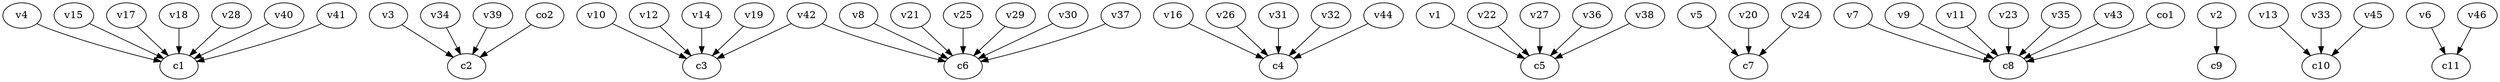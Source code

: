 strict digraph  {
c1;
c2;
c3;
c4;
c5;
c6;
c7;
c8;
c9;
c10;
c11;
v1;
v2;
v3;
v4;
v5;
v6;
v7;
v8;
v9;
v10;
v11;
v12;
v13;
v14;
v15;
v16;
v17;
v18;
v19;
v20;
v21;
v22;
v23;
v24;
v25;
v26;
v27;
v28;
v29;
v30;
v31;
v32;
v33;
v34;
v35;
v36;
v37;
v38;
v39;
v40;
v41;
v42;
v43;
v44;
v45;
v46;
co1;
co2;
v1 -> c5  [weight=1];
v2 -> c9  [weight=1];
v3 -> c2  [weight=1];
v4 -> c1  [weight=1];
v5 -> c7  [weight=1];
v6 -> c11  [weight=1];
v7 -> c8  [weight=1];
v8 -> c6  [weight=1];
v9 -> c8  [weight=1];
v10 -> c3  [weight=1];
v11 -> c8  [weight=1];
v12 -> c3  [weight=1];
v13 -> c10  [weight=1];
v14 -> c3  [weight=1];
v15 -> c1  [weight=1];
v16 -> c4  [weight=1];
v17 -> c1  [weight=1];
v18 -> c1  [weight=1];
v19 -> c3  [weight=1];
v20 -> c7  [weight=1];
v21 -> c6  [weight=1];
v22 -> c5  [weight=1];
v23 -> c8  [weight=1];
v24 -> c7  [weight=1];
v25 -> c6  [weight=1];
v26 -> c4  [weight=1];
v27 -> c5  [weight=1];
v28 -> c1  [weight=1];
v29 -> c6  [weight=1];
v30 -> c6  [weight=1];
v31 -> c4  [weight=1];
v32 -> c4  [weight=1];
v33 -> c10  [weight=1];
v34 -> c2  [weight=1];
v35 -> c8  [weight=1];
v36 -> c5  [weight=1];
v37 -> c6  [weight=1];
v38 -> c5  [weight=1];
v39 -> c2  [weight=1];
v40 -> c1  [weight=1];
v41 -> c1  [weight=1];
v42 -> c6  [weight=1];
v42 -> c3  [weight=1];
v43 -> c8  [weight=1];
v44 -> c4  [weight=1];
v45 -> c10  [weight=1];
v46 -> c11  [weight=1];
co1 -> c8  [weight=1];
co2 -> c2  [weight=1];
}
